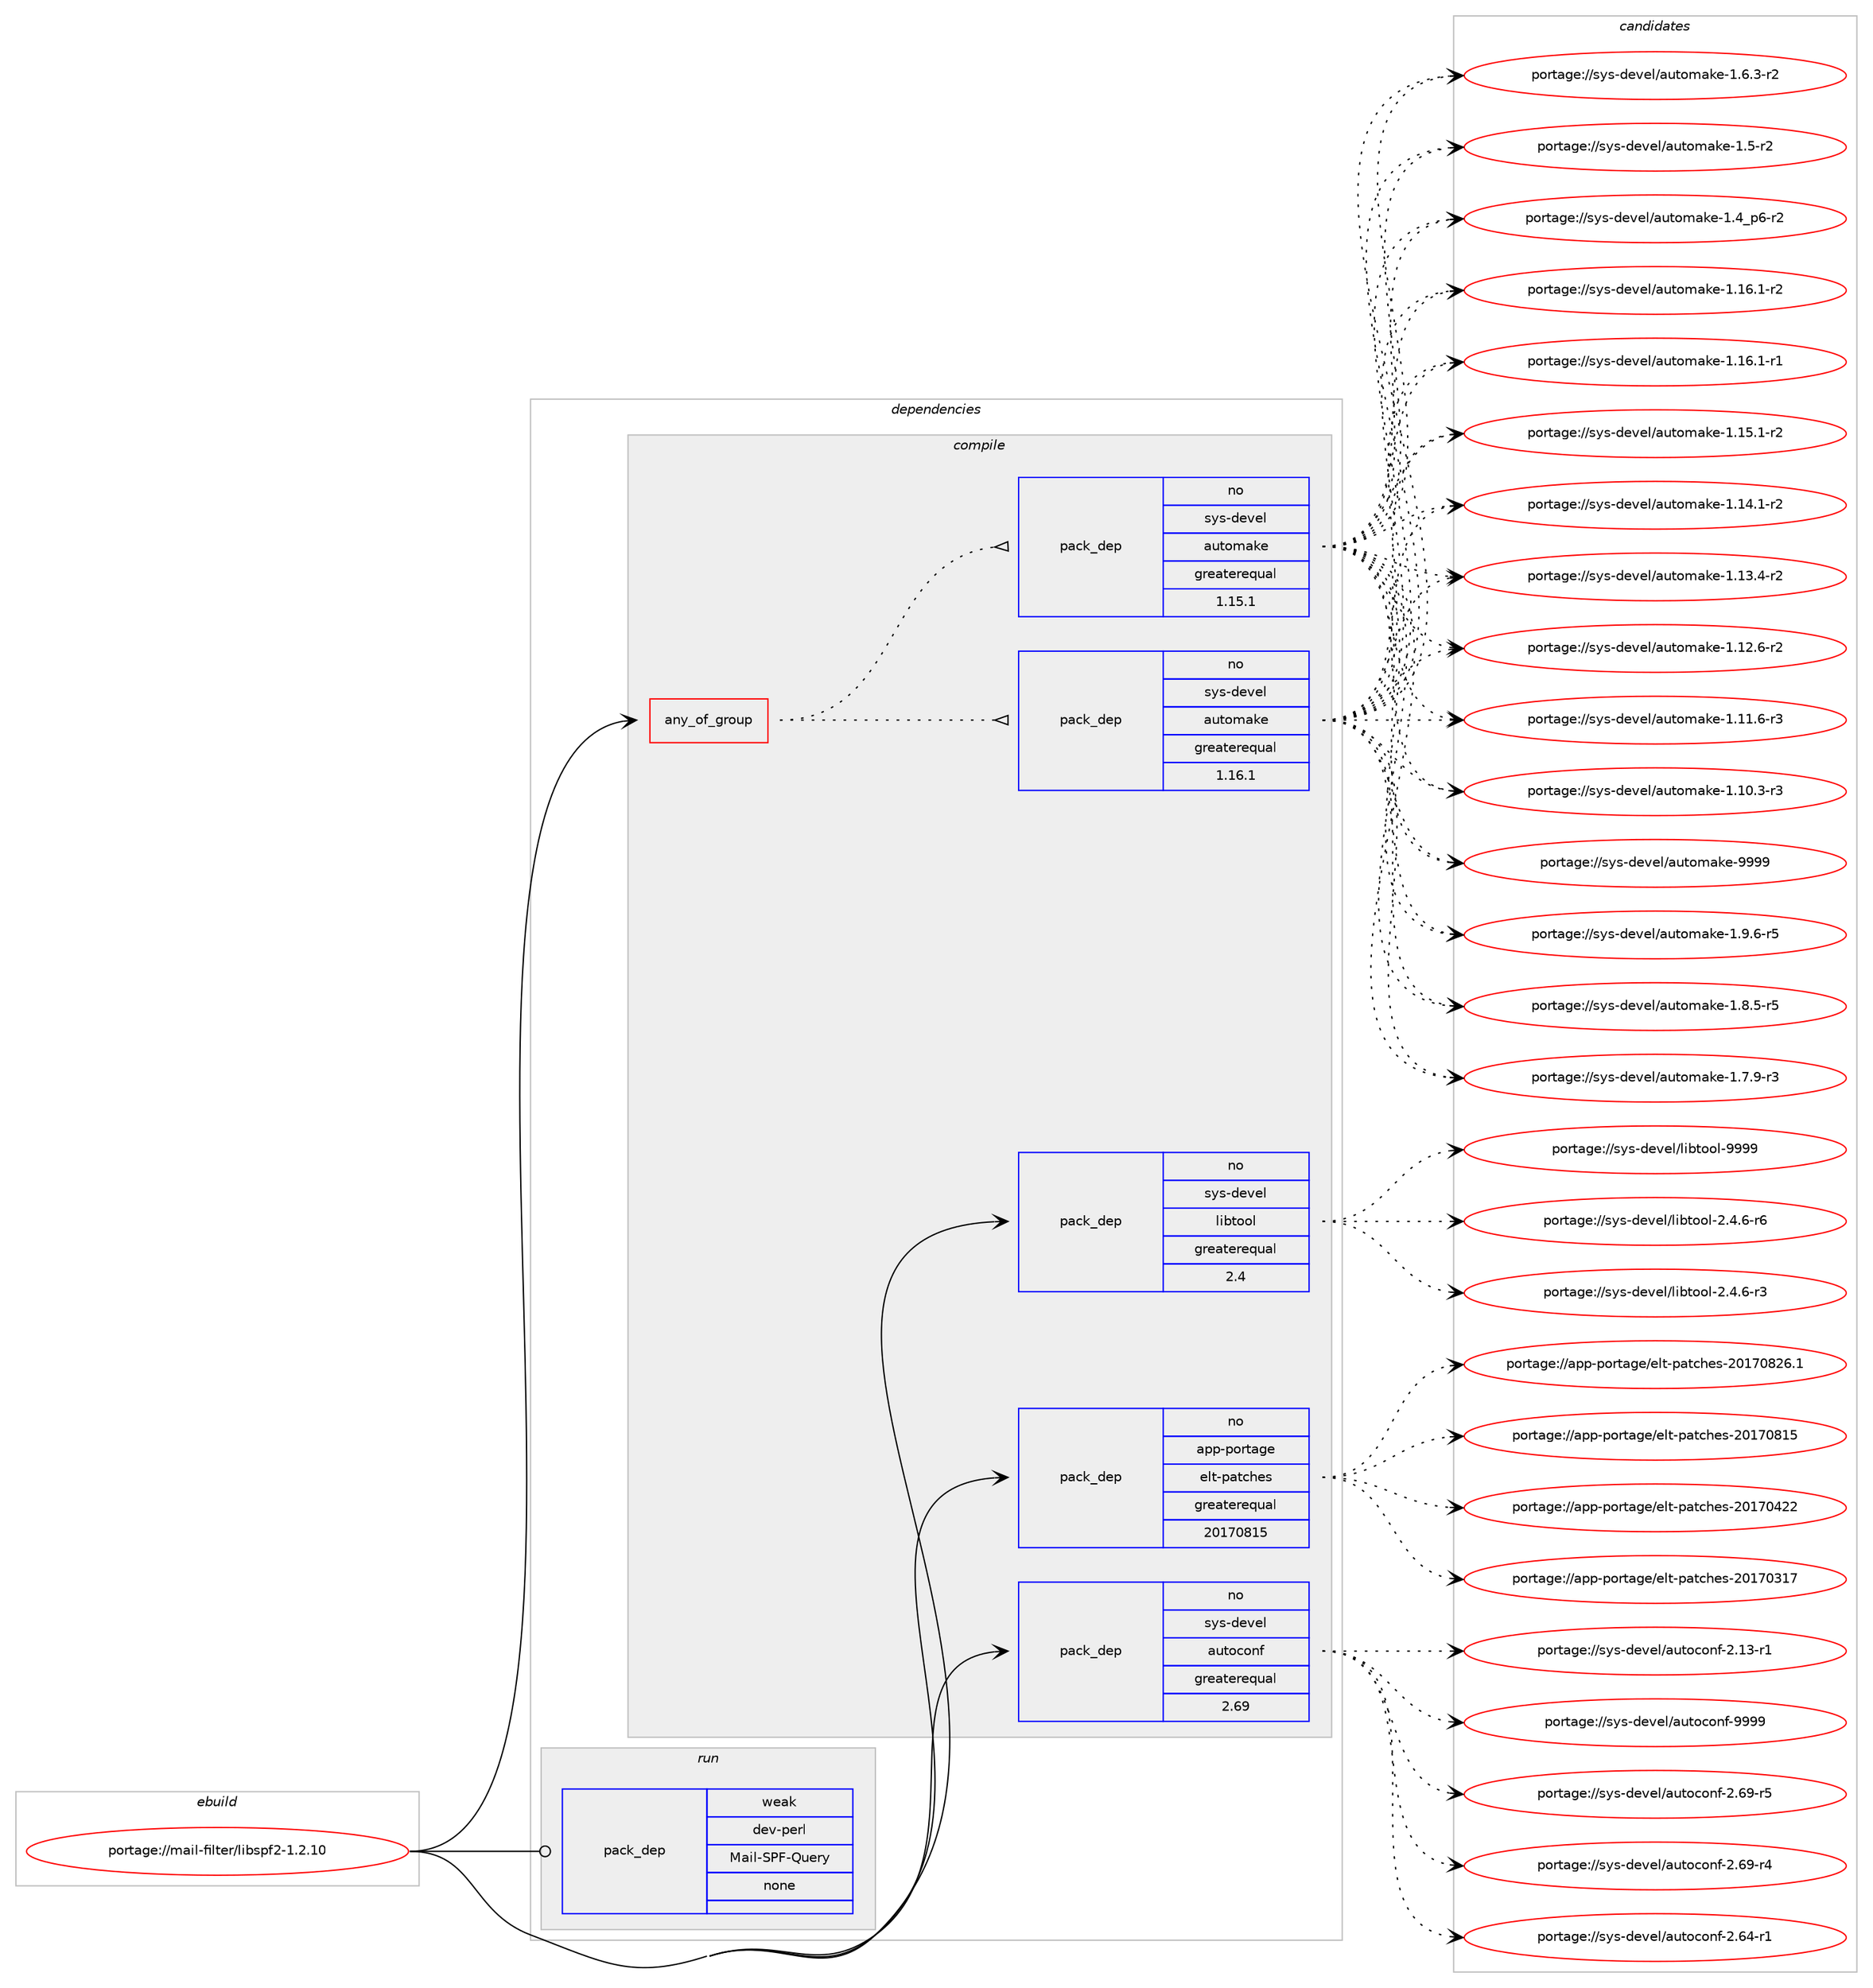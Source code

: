 digraph prolog {

# *************
# Graph options
# *************

newrank=true;
concentrate=true;
compound=true;
graph [rankdir=LR,fontname=Helvetica,fontsize=10,ranksep=1.5];#, ranksep=2.5, nodesep=0.2];
edge  [arrowhead=vee];
node  [fontname=Helvetica,fontsize=10];

# **********
# The ebuild
# **********

subgraph cluster_leftcol {
color=gray;
label=<<i>ebuild</i>>;
id [label="portage://mail-filter/libspf2-1.2.10", color=red, width=4, href="../mail-filter/libspf2-1.2.10.svg"];
}

# ****************
# The dependencies
# ****************

subgraph cluster_midcol {
color=gray;
label=<<i>dependencies</i>>;
subgraph cluster_compile {
fillcolor="#eeeeee";
style=filled;
label=<<i>compile</i>>;
subgraph any3404 {
dependency233788 [label=<<TABLE BORDER="0" CELLBORDER="1" CELLSPACING="0" CELLPADDING="4"><TR><TD CELLPADDING="10">any_of_group</TD></TR></TABLE>>, shape=none, color=red];subgraph pack176767 {
dependency233789 [label=<<TABLE BORDER="0" CELLBORDER="1" CELLSPACING="0" CELLPADDING="4" WIDTH="220"><TR><TD ROWSPAN="6" CELLPADDING="30">pack_dep</TD></TR><TR><TD WIDTH="110">no</TD></TR><TR><TD>sys-devel</TD></TR><TR><TD>automake</TD></TR><TR><TD>greaterequal</TD></TR><TR><TD>1.16.1</TD></TR></TABLE>>, shape=none, color=blue];
}
dependency233788:e -> dependency233789:w [weight=20,style="dotted",arrowhead="oinv"];
subgraph pack176768 {
dependency233790 [label=<<TABLE BORDER="0" CELLBORDER="1" CELLSPACING="0" CELLPADDING="4" WIDTH="220"><TR><TD ROWSPAN="6" CELLPADDING="30">pack_dep</TD></TR><TR><TD WIDTH="110">no</TD></TR><TR><TD>sys-devel</TD></TR><TR><TD>automake</TD></TR><TR><TD>greaterequal</TD></TR><TR><TD>1.15.1</TD></TR></TABLE>>, shape=none, color=blue];
}
dependency233788:e -> dependency233790:w [weight=20,style="dotted",arrowhead="oinv"];
}
id:e -> dependency233788:w [weight=20,style="solid",arrowhead="vee"];
subgraph pack176769 {
dependency233791 [label=<<TABLE BORDER="0" CELLBORDER="1" CELLSPACING="0" CELLPADDING="4" WIDTH="220"><TR><TD ROWSPAN="6" CELLPADDING="30">pack_dep</TD></TR><TR><TD WIDTH="110">no</TD></TR><TR><TD>app-portage</TD></TR><TR><TD>elt-patches</TD></TR><TR><TD>greaterequal</TD></TR><TR><TD>20170815</TD></TR></TABLE>>, shape=none, color=blue];
}
id:e -> dependency233791:w [weight=20,style="solid",arrowhead="vee"];
subgraph pack176770 {
dependency233792 [label=<<TABLE BORDER="0" CELLBORDER="1" CELLSPACING="0" CELLPADDING="4" WIDTH="220"><TR><TD ROWSPAN="6" CELLPADDING="30">pack_dep</TD></TR><TR><TD WIDTH="110">no</TD></TR><TR><TD>sys-devel</TD></TR><TR><TD>autoconf</TD></TR><TR><TD>greaterequal</TD></TR><TR><TD>2.69</TD></TR></TABLE>>, shape=none, color=blue];
}
id:e -> dependency233792:w [weight=20,style="solid",arrowhead="vee"];
subgraph pack176771 {
dependency233793 [label=<<TABLE BORDER="0" CELLBORDER="1" CELLSPACING="0" CELLPADDING="4" WIDTH="220"><TR><TD ROWSPAN="6" CELLPADDING="30">pack_dep</TD></TR><TR><TD WIDTH="110">no</TD></TR><TR><TD>sys-devel</TD></TR><TR><TD>libtool</TD></TR><TR><TD>greaterequal</TD></TR><TR><TD>2.4</TD></TR></TABLE>>, shape=none, color=blue];
}
id:e -> dependency233793:w [weight=20,style="solid",arrowhead="vee"];
}
subgraph cluster_compileandrun {
fillcolor="#eeeeee";
style=filled;
label=<<i>compile and run</i>>;
}
subgraph cluster_run {
fillcolor="#eeeeee";
style=filled;
label=<<i>run</i>>;
subgraph pack176772 {
dependency233794 [label=<<TABLE BORDER="0" CELLBORDER="1" CELLSPACING="0" CELLPADDING="4" WIDTH="220"><TR><TD ROWSPAN="6" CELLPADDING="30">pack_dep</TD></TR><TR><TD WIDTH="110">weak</TD></TR><TR><TD>dev-perl</TD></TR><TR><TD>Mail-SPF-Query</TD></TR><TR><TD>none</TD></TR><TR><TD></TD></TR></TABLE>>, shape=none, color=blue];
}
id:e -> dependency233794:w [weight=20,style="solid",arrowhead="odot"];
}
}

# **************
# The candidates
# **************

subgraph cluster_choices {
rank=same;
color=gray;
label=<<i>candidates</i>>;

subgraph choice176767 {
color=black;
nodesep=1;
choice115121115451001011181011084797117116111109971071014557575757 [label="portage://sys-devel/automake-9999", color=red, width=4,href="../sys-devel/automake-9999.svg"];
choice115121115451001011181011084797117116111109971071014549465746544511453 [label="portage://sys-devel/automake-1.9.6-r5", color=red, width=4,href="../sys-devel/automake-1.9.6-r5.svg"];
choice115121115451001011181011084797117116111109971071014549465646534511453 [label="portage://sys-devel/automake-1.8.5-r5", color=red, width=4,href="../sys-devel/automake-1.8.5-r5.svg"];
choice115121115451001011181011084797117116111109971071014549465546574511451 [label="portage://sys-devel/automake-1.7.9-r3", color=red, width=4,href="../sys-devel/automake-1.7.9-r3.svg"];
choice115121115451001011181011084797117116111109971071014549465446514511450 [label="portage://sys-devel/automake-1.6.3-r2", color=red, width=4,href="../sys-devel/automake-1.6.3-r2.svg"];
choice11512111545100101118101108479711711611110997107101454946534511450 [label="portage://sys-devel/automake-1.5-r2", color=red, width=4,href="../sys-devel/automake-1.5-r2.svg"];
choice115121115451001011181011084797117116111109971071014549465295112544511450 [label="portage://sys-devel/automake-1.4_p6-r2", color=red, width=4,href="../sys-devel/automake-1.4_p6-r2.svg"];
choice11512111545100101118101108479711711611110997107101454946495446494511450 [label="portage://sys-devel/automake-1.16.1-r2", color=red, width=4,href="../sys-devel/automake-1.16.1-r2.svg"];
choice11512111545100101118101108479711711611110997107101454946495446494511449 [label="portage://sys-devel/automake-1.16.1-r1", color=red, width=4,href="../sys-devel/automake-1.16.1-r1.svg"];
choice11512111545100101118101108479711711611110997107101454946495346494511450 [label="portage://sys-devel/automake-1.15.1-r2", color=red, width=4,href="../sys-devel/automake-1.15.1-r2.svg"];
choice11512111545100101118101108479711711611110997107101454946495246494511450 [label="portage://sys-devel/automake-1.14.1-r2", color=red, width=4,href="../sys-devel/automake-1.14.1-r2.svg"];
choice11512111545100101118101108479711711611110997107101454946495146524511450 [label="portage://sys-devel/automake-1.13.4-r2", color=red, width=4,href="../sys-devel/automake-1.13.4-r2.svg"];
choice11512111545100101118101108479711711611110997107101454946495046544511450 [label="portage://sys-devel/automake-1.12.6-r2", color=red, width=4,href="../sys-devel/automake-1.12.6-r2.svg"];
choice11512111545100101118101108479711711611110997107101454946494946544511451 [label="portage://sys-devel/automake-1.11.6-r3", color=red, width=4,href="../sys-devel/automake-1.11.6-r3.svg"];
choice11512111545100101118101108479711711611110997107101454946494846514511451 [label="portage://sys-devel/automake-1.10.3-r3", color=red, width=4,href="../sys-devel/automake-1.10.3-r3.svg"];
dependency233789:e -> choice115121115451001011181011084797117116111109971071014557575757:w [style=dotted,weight="100"];
dependency233789:e -> choice115121115451001011181011084797117116111109971071014549465746544511453:w [style=dotted,weight="100"];
dependency233789:e -> choice115121115451001011181011084797117116111109971071014549465646534511453:w [style=dotted,weight="100"];
dependency233789:e -> choice115121115451001011181011084797117116111109971071014549465546574511451:w [style=dotted,weight="100"];
dependency233789:e -> choice115121115451001011181011084797117116111109971071014549465446514511450:w [style=dotted,weight="100"];
dependency233789:e -> choice11512111545100101118101108479711711611110997107101454946534511450:w [style=dotted,weight="100"];
dependency233789:e -> choice115121115451001011181011084797117116111109971071014549465295112544511450:w [style=dotted,weight="100"];
dependency233789:e -> choice11512111545100101118101108479711711611110997107101454946495446494511450:w [style=dotted,weight="100"];
dependency233789:e -> choice11512111545100101118101108479711711611110997107101454946495446494511449:w [style=dotted,weight="100"];
dependency233789:e -> choice11512111545100101118101108479711711611110997107101454946495346494511450:w [style=dotted,weight="100"];
dependency233789:e -> choice11512111545100101118101108479711711611110997107101454946495246494511450:w [style=dotted,weight="100"];
dependency233789:e -> choice11512111545100101118101108479711711611110997107101454946495146524511450:w [style=dotted,weight="100"];
dependency233789:e -> choice11512111545100101118101108479711711611110997107101454946495046544511450:w [style=dotted,weight="100"];
dependency233789:e -> choice11512111545100101118101108479711711611110997107101454946494946544511451:w [style=dotted,weight="100"];
dependency233789:e -> choice11512111545100101118101108479711711611110997107101454946494846514511451:w [style=dotted,weight="100"];
}
subgraph choice176768 {
color=black;
nodesep=1;
choice115121115451001011181011084797117116111109971071014557575757 [label="portage://sys-devel/automake-9999", color=red, width=4,href="../sys-devel/automake-9999.svg"];
choice115121115451001011181011084797117116111109971071014549465746544511453 [label="portage://sys-devel/automake-1.9.6-r5", color=red, width=4,href="../sys-devel/automake-1.9.6-r5.svg"];
choice115121115451001011181011084797117116111109971071014549465646534511453 [label="portage://sys-devel/automake-1.8.5-r5", color=red, width=4,href="../sys-devel/automake-1.8.5-r5.svg"];
choice115121115451001011181011084797117116111109971071014549465546574511451 [label="portage://sys-devel/automake-1.7.9-r3", color=red, width=4,href="../sys-devel/automake-1.7.9-r3.svg"];
choice115121115451001011181011084797117116111109971071014549465446514511450 [label="portage://sys-devel/automake-1.6.3-r2", color=red, width=4,href="../sys-devel/automake-1.6.3-r2.svg"];
choice11512111545100101118101108479711711611110997107101454946534511450 [label="portage://sys-devel/automake-1.5-r2", color=red, width=4,href="../sys-devel/automake-1.5-r2.svg"];
choice115121115451001011181011084797117116111109971071014549465295112544511450 [label="portage://sys-devel/automake-1.4_p6-r2", color=red, width=4,href="../sys-devel/automake-1.4_p6-r2.svg"];
choice11512111545100101118101108479711711611110997107101454946495446494511450 [label="portage://sys-devel/automake-1.16.1-r2", color=red, width=4,href="../sys-devel/automake-1.16.1-r2.svg"];
choice11512111545100101118101108479711711611110997107101454946495446494511449 [label="portage://sys-devel/automake-1.16.1-r1", color=red, width=4,href="../sys-devel/automake-1.16.1-r1.svg"];
choice11512111545100101118101108479711711611110997107101454946495346494511450 [label="portage://sys-devel/automake-1.15.1-r2", color=red, width=4,href="../sys-devel/automake-1.15.1-r2.svg"];
choice11512111545100101118101108479711711611110997107101454946495246494511450 [label="portage://sys-devel/automake-1.14.1-r2", color=red, width=4,href="../sys-devel/automake-1.14.1-r2.svg"];
choice11512111545100101118101108479711711611110997107101454946495146524511450 [label="portage://sys-devel/automake-1.13.4-r2", color=red, width=4,href="../sys-devel/automake-1.13.4-r2.svg"];
choice11512111545100101118101108479711711611110997107101454946495046544511450 [label="portage://sys-devel/automake-1.12.6-r2", color=red, width=4,href="../sys-devel/automake-1.12.6-r2.svg"];
choice11512111545100101118101108479711711611110997107101454946494946544511451 [label="portage://sys-devel/automake-1.11.6-r3", color=red, width=4,href="../sys-devel/automake-1.11.6-r3.svg"];
choice11512111545100101118101108479711711611110997107101454946494846514511451 [label="portage://sys-devel/automake-1.10.3-r3", color=red, width=4,href="../sys-devel/automake-1.10.3-r3.svg"];
dependency233790:e -> choice115121115451001011181011084797117116111109971071014557575757:w [style=dotted,weight="100"];
dependency233790:e -> choice115121115451001011181011084797117116111109971071014549465746544511453:w [style=dotted,weight="100"];
dependency233790:e -> choice115121115451001011181011084797117116111109971071014549465646534511453:w [style=dotted,weight="100"];
dependency233790:e -> choice115121115451001011181011084797117116111109971071014549465546574511451:w [style=dotted,weight="100"];
dependency233790:e -> choice115121115451001011181011084797117116111109971071014549465446514511450:w [style=dotted,weight="100"];
dependency233790:e -> choice11512111545100101118101108479711711611110997107101454946534511450:w [style=dotted,weight="100"];
dependency233790:e -> choice115121115451001011181011084797117116111109971071014549465295112544511450:w [style=dotted,weight="100"];
dependency233790:e -> choice11512111545100101118101108479711711611110997107101454946495446494511450:w [style=dotted,weight="100"];
dependency233790:e -> choice11512111545100101118101108479711711611110997107101454946495446494511449:w [style=dotted,weight="100"];
dependency233790:e -> choice11512111545100101118101108479711711611110997107101454946495346494511450:w [style=dotted,weight="100"];
dependency233790:e -> choice11512111545100101118101108479711711611110997107101454946495246494511450:w [style=dotted,weight="100"];
dependency233790:e -> choice11512111545100101118101108479711711611110997107101454946495146524511450:w [style=dotted,weight="100"];
dependency233790:e -> choice11512111545100101118101108479711711611110997107101454946495046544511450:w [style=dotted,weight="100"];
dependency233790:e -> choice11512111545100101118101108479711711611110997107101454946494946544511451:w [style=dotted,weight="100"];
dependency233790:e -> choice11512111545100101118101108479711711611110997107101454946494846514511451:w [style=dotted,weight="100"];
}
subgraph choice176769 {
color=black;
nodesep=1;
choice971121124511211111411697103101471011081164511297116991041011154550484955485650544649 [label="portage://app-portage/elt-patches-20170826.1", color=red, width=4,href="../app-portage/elt-patches-20170826.1.svg"];
choice97112112451121111141169710310147101108116451129711699104101115455048495548564953 [label="portage://app-portage/elt-patches-20170815", color=red, width=4,href="../app-portage/elt-patches-20170815.svg"];
choice97112112451121111141169710310147101108116451129711699104101115455048495548525050 [label="portage://app-portage/elt-patches-20170422", color=red, width=4,href="../app-portage/elt-patches-20170422.svg"];
choice97112112451121111141169710310147101108116451129711699104101115455048495548514955 [label="portage://app-portage/elt-patches-20170317", color=red, width=4,href="../app-portage/elt-patches-20170317.svg"];
dependency233791:e -> choice971121124511211111411697103101471011081164511297116991041011154550484955485650544649:w [style=dotted,weight="100"];
dependency233791:e -> choice97112112451121111141169710310147101108116451129711699104101115455048495548564953:w [style=dotted,weight="100"];
dependency233791:e -> choice97112112451121111141169710310147101108116451129711699104101115455048495548525050:w [style=dotted,weight="100"];
dependency233791:e -> choice97112112451121111141169710310147101108116451129711699104101115455048495548514955:w [style=dotted,weight="100"];
}
subgraph choice176770 {
color=black;
nodesep=1;
choice115121115451001011181011084797117116111991111101024557575757 [label="portage://sys-devel/autoconf-9999", color=red, width=4,href="../sys-devel/autoconf-9999.svg"];
choice1151211154510010111810110847971171161119911111010245504654574511453 [label="portage://sys-devel/autoconf-2.69-r5", color=red, width=4,href="../sys-devel/autoconf-2.69-r5.svg"];
choice1151211154510010111810110847971171161119911111010245504654574511452 [label="portage://sys-devel/autoconf-2.69-r4", color=red, width=4,href="../sys-devel/autoconf-2.69-r4.svg"];
choice1151211154510010111810110847971171161119911111010245504654524511449 [label="portage://sys-devel/autoconf-2.64-r1", color=red, width=4,href="../sys-devel/autoconf-2.64-r1.svg"];
choice1151211154510010111810110847971171161119911111010245504649514511449 [label="portage://sys-devel/autoconf-2.13-r1", color=red, width=4,href="../sys-devel/autoconf-2.13-r1.svg"];
dependency233792:e -> choice115121115451001011181011084797117116111991111101024557575757:w [style=dotted,weight="100"];
dependency233792:e -> choice1151211154510010111810110847971171161119911111010245504654574511453:w [style=dotted,weight="100"];
dependency233792:e -> choice1151211154510010111810110847971171161119911111010245504654574511452:w [style=dotted,weight="100"];
dependency233792:e -> choice1151211154510010111810110847971171161119911111010245504654524511449:w [style=dotted,weight="100"];
dependency233792:e -> choice1151211154510010111810110847971171161119911111010245504649514511449:w [style=dotted,weight="100"];
}
subgraph choice176771 {
color=black;
nodesep=1;
choice1151211154510010111810110847108105981161111111084557575757 [label="portage://sys-devel/libtool-9999", color=red, width=4,href="../sys-devel/libtool-9999.svg"];
choice1151211154510010111810110847108105981161111111084550465246544511454 [label="portage://sys-devel/libtool-2.4.6-r6", color=red, width=4,href="../sys-devel/libtool-2.4.6-r6.svg"];
choice1151211154510010111810110847108105981161111111084550465246544511451 [label="portage://sys-devel/libtool-2.4.6-r3", color=red, width=4,href="../sys-devel/libtool-2.4.6-r3.svg"];
dependency233793:e -> choice1151211154510010111810110847108105981161111111084557575757:w [style=dotted,weight="100"];
dependency233793:e -> choice1151211154510010111810110847108105981161111111084550465246544511454:w [style=dotted,weight="100"];
dependency233793:e -> choice1151211154510010111810110847108105981161111111084550465246544511451:w [style=dotted,weight="100"];
}
subgraph choice176772 {
color=black;
nodesep=1;
}
}

}
